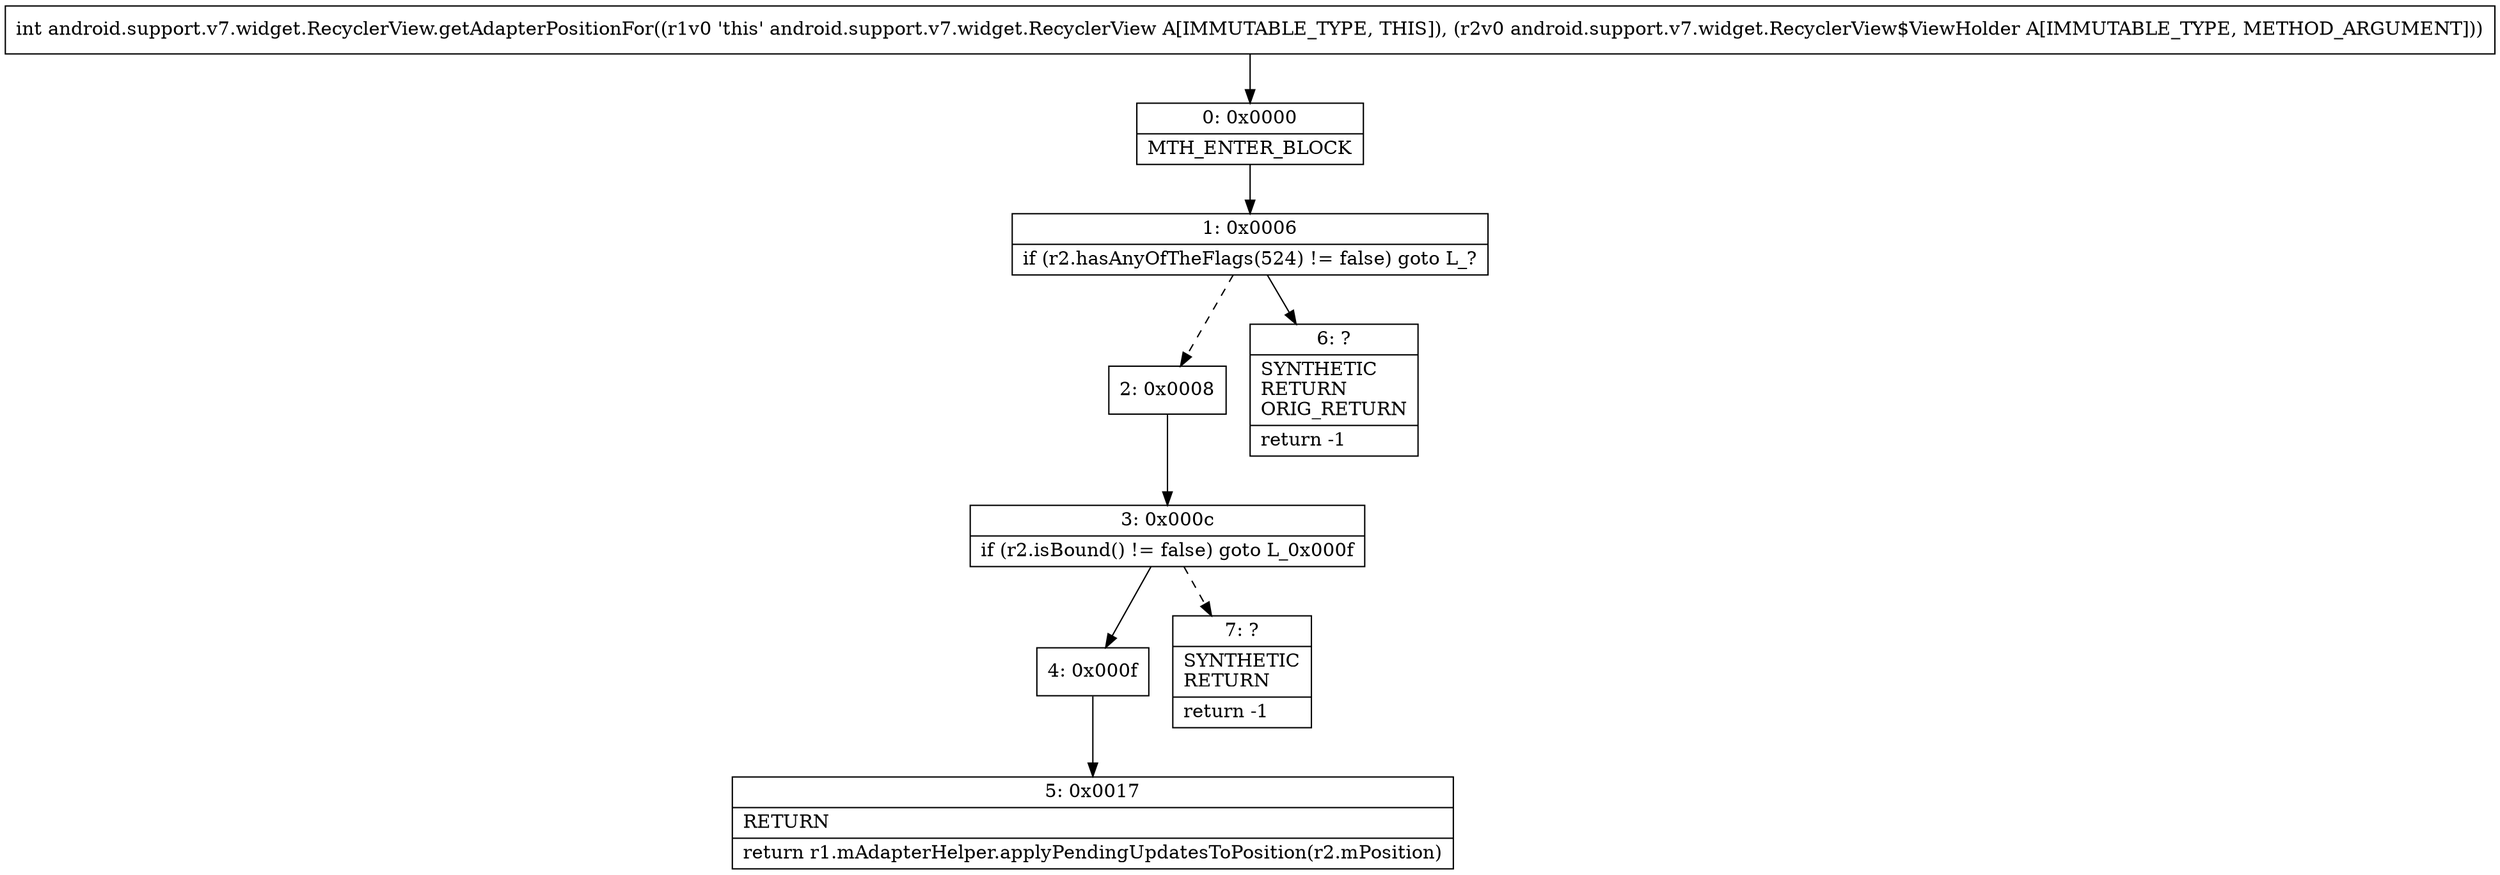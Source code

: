 digraph "CFG forandroid.support.v7.widget.RecyclerView.getAdapterPositionFor(Landroid\/support\/v7\/widget\/RecyclerView$ViewHolder;)I" {
Node_0 [shape=record,label="{0\:\ 0x0000|MTH_ENTER_BLOCK\l}"];
Node_1 [shape=record,label="{1\:\ 0x0006|if (r2.hasAnyOfTheFlags(524) != false) goto L_?\l}"];
Node_2 [shape=record,label="{2\:\ 0x0008}"];
Node_3 [shape=record,label="{3\:\ 0x000c|if (r2.isBound() != false) goto L_0x000f\l}"];
Node_4 [shape=record,label="{4\:\ 0x000f}"];
Node_5 [shape=record,label="{5\:\ 0x0017|RETURN\l|return r1.mAdapterHelper.applyPendingUpdatesToPosition(r2.mPosition)\l}"];
Node_6 [shape=record,label="{6\:\ ?|SYNTHETIC\lRETURN\lORIG_RETURN\l|return \-1\l}"];
Node_7 [shape=record,label="{7\:\ ?|SYNTHETIC\lRETURN\l|return \-1\l}"];
MethodNode[shape=record,label="{int android.support.v7.widget.RecyclerView.getAdapterPositionFor((r1v0 'this' android.support.v7.widget.RecyclerView A[IMMUTABLE_TYPE, THIS]), (r2v0 android.support.v7.widget.RecyclerView$ViewHolder A[IMMUTABLE_TYPE, METHOD_ARGUMENT])) }"];
MethodNode -> Node_0;
Node_0 -> Node_1;
Node_1 -> Node_2[style=dashed];
Node_1 -> Node_6;
Node_2 -> Node_3;
Node_3 -> Node_4;
Node_3 -> Node_7[style=dashed];
Node_4 -> Node_5;
}

